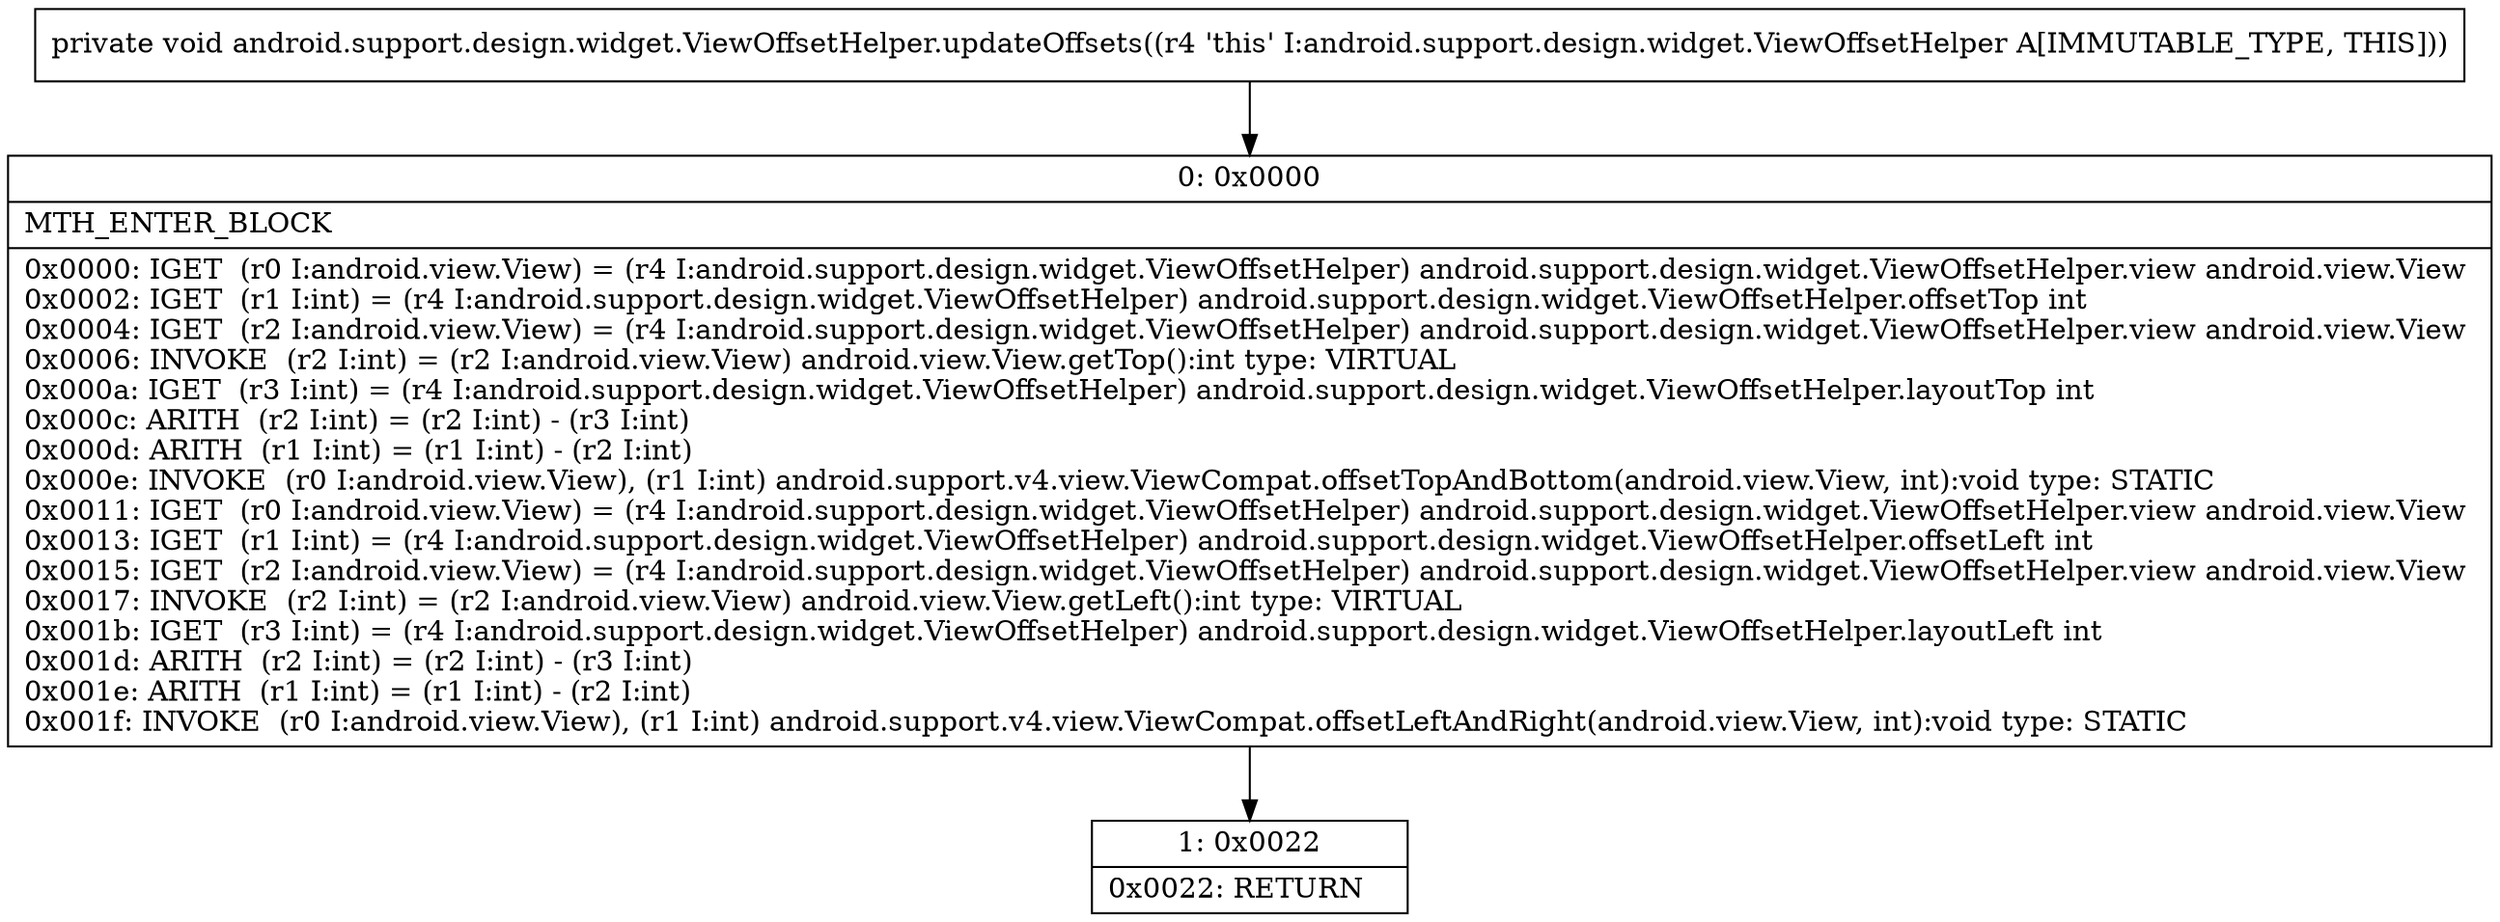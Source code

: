 digraph "CFG forandroid.support.design.widget.ViewOffsetHelper.updateOffsets()V" {
Node_0 [shape=record,label="{0\:\ 0x0000|MTH_ENTER_BLOCK\l|0x0000: IGET  (r0 I:android.view.View) = (r4 I:android.support.design.widget.ViewOffsetHelper) android.support.design.widget.ViewOffsetHelper.view android.view.View \l0x0002: IGET  (r1 I:int) = (r4 I:android.support.design.widget.ViewOffsetHelper) android.support.design.widget.ViewOffsetHelper.offsetTop int \l0x0004: IGET  (r2 I:android.view.View) = (r4 I:android.support.design.widget.ViewOffsetHelper) android.support.design.widget.ViewOffsetHelper.view android.view.View \l0x0006: INVOKE  (r2 I:int) = (r2 I:android.view.View) android.view.View.getTop():int type: VIRTUAL \l0x000a: IGET  (r3 I:int) = (r4 I:android.support.design.widget.ViewOffsetHelper) android.support.design.widget.ViewOffsetHelper.layoutTop int \l0x000c: ARITH  (r2 I:int) = (r2 I:int) \- (r3 I:int) \l0x000d: ARITH  (r1 I:int) = (r1 I:int) \- (r2 I:int) \l0x000e: INVOKE  (r0 I:android.view.View), (r1 I:int) android.support.v4.view.ViewCompat.offsetTopAndBottom(android.view.View, int):void type: STATIC \l0x0011: IGET  (r0 I:android.view.View) = (r4 I:android.support.design.widget.ViewOffsetHelper) android.support.design.widget.ViewOffsetHelper.view android.view.View \l0x0013: IGET  (r1 I:int) = (r4 I:android.support.design.widget.ViewOffsetHelper) android.support.design.widget.ViewOffsetHelper.offsetLeft int \l0x0015: IGET  (r2 I:android.view.View) = (r4 I:android.support.design.widget.ViewOffsetHelper) android.support.design.widget.ViewOffsetHelper.view android.view.View \l0x0017: INVOKE  (r2 I:int) = (r2 I:android.view.View) android.view.View.getLeft():int type: VIRTUAL \l0x001b: IGET  (r3 I:int) = (r4 I:android.support.design.widget.ViewOffsetHelper) android.support.design.widget.ViewOffsetHelper.layoutLeft int \l0x001d: ARITH  (r2 I:int) = (r2 I:int) \- (r3 I:int) \l0x001e: ARITH  (r1 I:int) = (r1 I:int) \- (r2 I:int) \l0x001f: INVOKE  (r0 I:android.view.View), (r1 I:int) android.support.v4.view.ViewCompat.offsetLeftAndRight(android.view.View, int):void type: STATIC \l}"];
Node_1 [shape=record,label="{1\:\ 0x0022|0x0022: RETURN   \l}"];
MethodNode[shape=record,label="{private void android.support.design.widget.ViewOffsetHelper.updateOffsets((r4 'this' I:android.support.design.widget.ViewOffsetHelper A[IMMUTABLE_TYPE, THIS])) }"];
MethodNode -> Node_0;
Node_0 -> Node_1;
}

